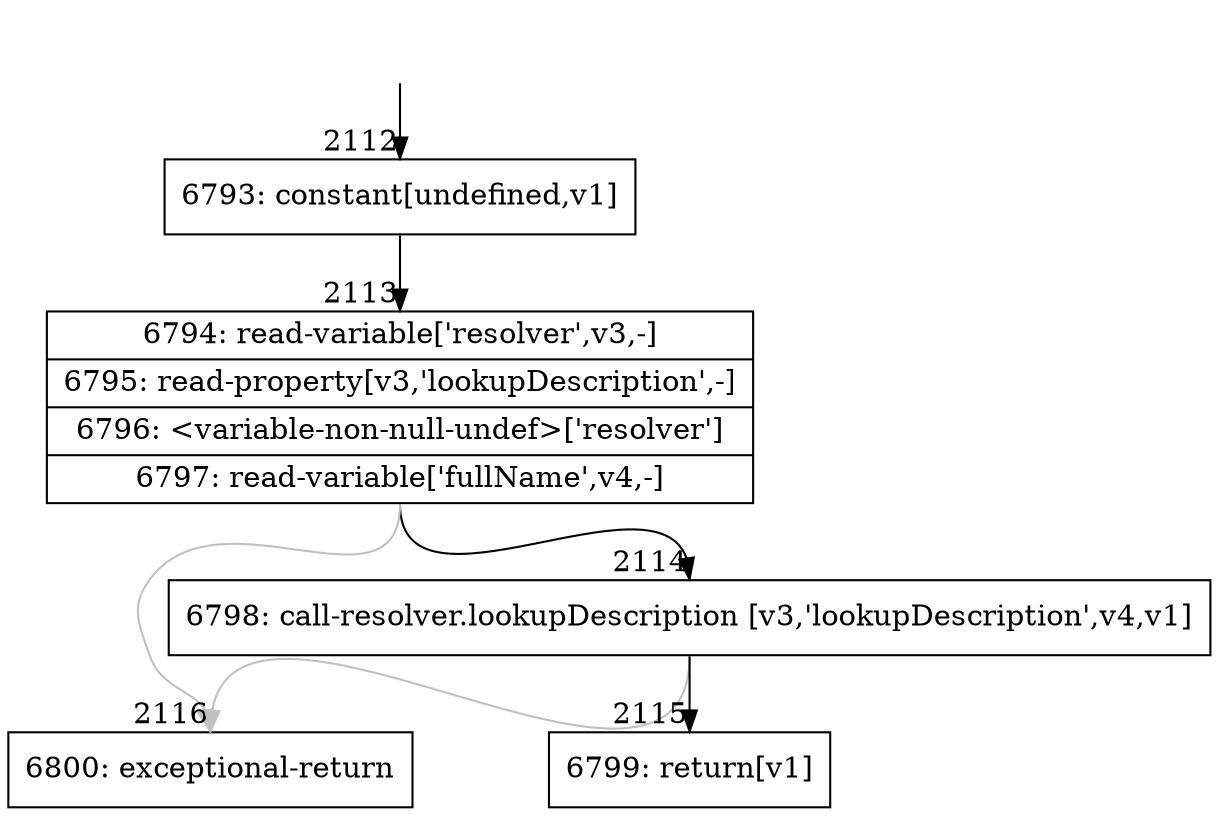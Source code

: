 digraph {
rankdir="TD"
BB_entry162[shape=none,label=""];
BB_entry162 -> BB2112 [tailport=s, headport=n, headlabel="    2112"]
BB2112 [shape=record label="{6793: constant[undefined,v1]}" ] 
BB2112 -> BB2113 [tailport=s, headport=n, headlabel="      2113"]
BB2113 [shape=record label="{6794: read-variable['resolver',v3,-]|6795: read-property[v3,'lookupDescription',-]|6796: \<variable-non-null-undef\>['resolver']|6797: read-variable['fullName',v4,-]}" ] 
BB2113 -> BB2114 [tailport=s, headport=n, headlabel="      2114"]
BB2113 -> BB2116 [tailport=s, headport=n, color=gray, headlabel="      2116"]
BB2114 [shape=record label="{6798: call-resolver.lookupDescription [v3,'lookupDescription',v4,v1]}" ] 
BB2114 -> BB2115 [tailport=s, headport=n, headlabel="      2115"]
BB2114 -> BB2116 [tailport=s, headport=n, color=gray]
BB2115 [shape=record label="{6799: return[v1]}" ] 
BB2116 [shape=record label="{6800: exceptional-return}" ] 
//#$~ 3472
}
